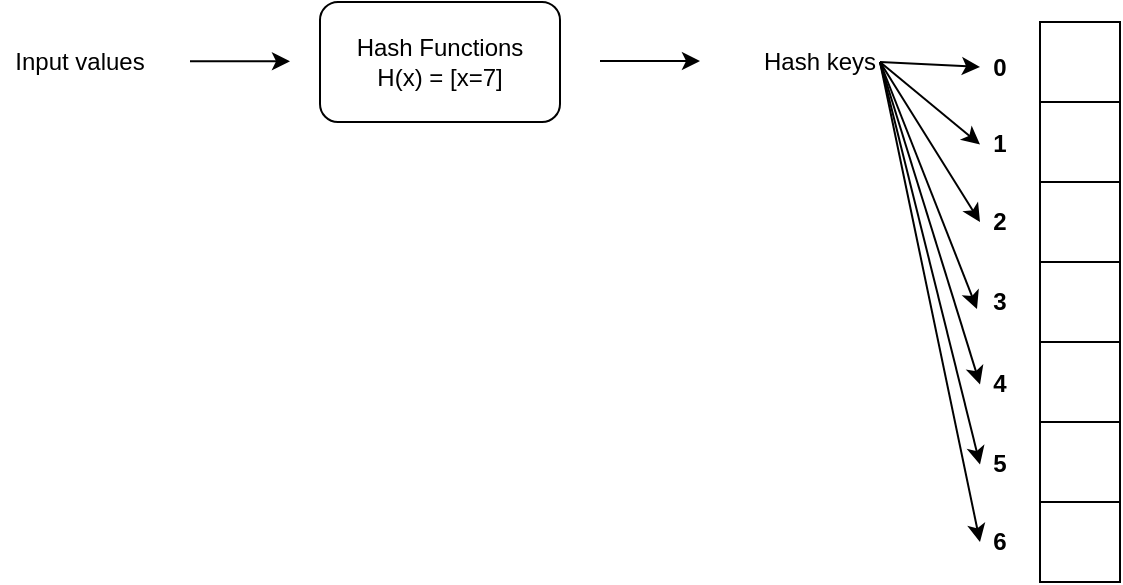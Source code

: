 <mxfile version="25.0.3">
  <diagram name="Page-1" id="DyVwAyVuKVZPGUbfqRk0">
    <mxGraphModel dx="734" dy="320" grid="1" gridSize="10" guides="1" tooltips="1" connect="1" arrows="1" fold="1" page="1" pageScale="1" pageWidth="5000" pageHeight="5000" math="0" shadow="0">
      <root>
        <mxCell id="0" />
        <mxCell id="1" parent="0" />
        <mxCell id="DFw60C3c5GzHeOKdQTCG-1" value="Input values" style="text;html=1;align=center;verticalAlign=middle;whiteSpace=wrap;rounded=0;" vertex="1" parent="1">
          <mxGeometry x="280" y="160" width="80" height="40" as="geometry" />
        </mxCell>
        <mxCell id="DFw60C3c5GzHeOKdQTCG-3" value="" style="endArrow=classic;html=1;rounded=0;" edge="1" parent="1">
          <mxGeometry width="50" height="50" relative="1" as="geometry">
            <mxPoint x="375" y="179.66" as="sourcePoint" />
            <mxPoint x="425" y="179.66" as="targetPoint" />
          </mxGeometry>
        </mxCell>
        <mxCell id="DFw60C3c5GzHeOKdQTCG-5" value="Hash Functions&lt;div&gt;H(x) = [x=7]&lt;/div&gt;" style="rounded=1;whiteSpace=wrap;html=1;" vertex="1" parent="1">
          <mxGeometry x="440" y="150" width="120" height="60" as="geometry" />
        </mxCell>
        <mxCell id="DFw60C3c5GzHeOKdQTCG-6" value="" style="endArrow=classic;html=1;rounded=0;" edge="1" parent="1">
          <mxGeometry width="50" height="50" relative="1" as="geometry">
            <mxPoint x="580" y="179.5" as="sourcePoint" />
            <mxPoint x="630" y="179.5" as="targetPoint" />
          </mxGeometry>
        </mxCell>
        <mxCell id="DFw60C3c5GzHeOKdQTCG-7" value="Hash keys" style="text;html=1;align=center;verticalAlign=middle;whiteSpace=wrap;rounded=0;" vertex="1" parent="1">
          <mxGeometry x="650" y="160" width="80" height="40" as="geometry" />
        </mxCell>
        <mxCell id="DFw60C3c5GzHeOKdQTCG-8" value="" style="whiteSpace=wrap;html=1;aspect=fixed;" vertex="1" parent="1">
          <mxGeometry x="800" y="160" width="40" height="40" as="geometry" />
        </mxCell>
        <mxCell id="DFw60C3c5GzHeOKdQTCG-9" value="" style="whiteSpace=wrap;html=1;aspect=fixed;" vertex="1" parent="1">
          <mxGeometry x="800" y="200" width="40" height="40" as="geometry" />
        </mxCell>
        <mxCell id="DFw60C3c5GzHeOKdQTCG-10" value="" style="whiteSpace=wrap;html=1;aspect=fixed;" vertex="1" parent="1">
          <mxGeometry x="800" y="240" width="40" height="40" as="geometry" />
        </mxCell>
        <mxCell id="DFw60C3c5GzHeOKdQTCG-11" value="" style="whiteSpace=wrap;html=1;aspect=fixed;" vertex="1" parent="1">
          <mxGeometry x="800" y="280" width="40" height="40" as="geometry" />
        </mxCell>
        <mxCell id="DFw60C3c5GzHeOKdQTCG-12" value="" style="whiteSpace=wrap;html=1;aspect=fixed;" vertex="1" parent="1">
          <mxGeometry x="800" y="320" width="40" height="40" as="geometry" />
        </mxCell>
        <mxCell id="DFw60C3c5GzHeOKdQTCG-13" value="" style="whiteSpace=wrap;html=1;aspect=fixed;" vertex="1" parent="1">
          <mxGeometry x="800" y="360" width="40" height="40" as="geometry" />
        </mxCell>
        <mxCell id="DFw60C3c5GzHeOKdQTCG-14" value="" style="whiteSpace=wrap;html=1;aspect=fixed;" vertex="1" parent="1">
          <mxGeometry x="800" y="400" width="40" height="40" as="geometry" />
        </mxCell>
        <mxCell id="DFw60C3c5GzHeOKdQTCG-15" value="&lt;b&gt;0&lt;/b&gt;" style="text;html=1;align=center;verticalAlign=middle;whiteSpace=wrap;rounded=0;" vertex="1" parent="1">
          <mxGeometry x="770" y="165" width="20" height="35" as="geometry" />
        </mxCell>
        <mxCell id="DFw60C3c5GzHeOKdQTCG-16" value="&lt;b&gt;1&lt;/b&gt;" style="text;html=1;align=center;verticalAlign=middle;whiteSpace=wrap;rounded=0;" vertex="1" parent="1">
          <mxGeometry x="770" y="202.5" width="20" height="37.5" as="geometry" />
        </mxCell>
        <mxCell id="DFw60C3c5GzHeOKdQTCG-17" value="&lt;b&gt;2&lt;/b&gt;" style="text;html=1;align=center;verticalAlign=middle;whiteSpace=wrap;rounded=0;" vertex="1" parent="1">
          <mxGeometry x="770" y="241.25" width="20" height="37.5" as="geometry" />
        </mxCell>
        <mxCell id="DFw60C3c5GzHeOKdQTCG-18" value="&lt;b&gt;3&lt;/b&gt;" style="text;html=1;align=center;verticalAlign=middle;whiteSpace=wrap;rounded=0;" vertex="1" parent="1">
          <mxGeometry x="770" y="281.25" width="20" height="37.5" as="geometry" />
        </mxCell>
        <mxCell id="DFw60C3c5GzHeOKdQTCG-19" value="&lt;b&gt;4&lt;/b&gt;" style="text;html=1;align=center;verticalAlign=middle;whiteSpace=wrap;rounded=0;" vertex="1" parent="1">
          <mxGeometry x="770" y="322.5" width="20" height="37.5" as="geometry" />
        </mxCell>
        <mxCell id="DFw60C3c5GzHeOKdQTCG-20" value="&lt;b&gt;5&lt;/b&gt;" style="text;html=1;align=center;verticalAlign=middle;whiteSpace=wrap;rounded=0;" vertex="1" parent="1">
          <mxGeometry x="770" y="362.5" width="20" height="37.5" as="geometry" />
        </mxCell>
        <mxCell id="DFw60C3c5GzHeOKdQTCG-21" value="&lt;b&gt;6&lt;/b&gt;" style="text;html=1;align=center;verticalAlign=middle;whiteSpace=wrap;rounded=0;" vertex="1" parent="1">
          <mxGeometry x="770" y="401.25" width="20" height="37.5" as="geometry" />
        </mxCell>
        <mxCell id="DFw60C3c5GzHeOKdQTCG-22" value="" style="endArrow=classic;html=1;rounded=0;entryX=0;entryY=0.5;entryDx=0;entryDy=0;" edge="1" parent="1" target="DFw60C3c5GzHeOKdQTCG-15">
          <mxGeometry width="50" height="50" relative="1" as="geometry">
            <mxPoint x="720" y="180" as="sourcePoint" />
            <mxPoint x="770" y="130" as="targetPoint" />
          </mxGeometry>
        </mxCell>
        <mxCell id="DFw60C3c5GzHeOKdQTCG-23" value="" style="endArrow=classic;html=1;rounded=0;entryX=0;entryY=0.5;entryDx=0;entryDy=0;" edge="1" parent="1" target="DFw60C3c5GzHeOKdQTCG-16">
          <mxGeometry width="50" height="50" relative="1" as="geometry">
            <mxPoint x="720" y="180" as="sourcePoint" />
            <mxPoint x="760" y="220" as="targetPoint" />
          </mxGeometry>
        </mxCell>
        <mxCell id="DFw60C3c5GzHeOKdQTCG-24" value="" style="endArrow=classic;html=1;rounded=0;entryX=0;entryY=0.5;entryDx=0;entryDy=0;" edge="1" parent="1" target="DFw60C3c5GzHeOKdQTCG-17">
          <mxGeometry width="50" height="50" relative="1" as="geometry">
            <mxPoint x="720" y="180" as="sourcePoint" />
            <mxPoint x="770" y="130" as="targetPoint" />
          </mxGeometry>
        </mxCell>
        <mxCell id="DFw60C3c5GzHeOKdQTCG-25" value="" style="endArrow=classic;html=1;rounded=0;entryX=-0.075;entryY=0.593;entryDx=0;entryDy=0;entryPerimeter=0;" edge="1" parent="1" target="DFw60C3c5GzHeOKdQTCG-18">
          <mxGeometry width="50" height="50" relative="1" as="geometry">
            <mxPoint x="720" y="180" as="sourcePoint" />
            <mxPoint x="770" y="130" as="targetPoint" />
          </mxGeometry>
        </mxCell>
        <mxCell id="DFw60C3c5GzHeOKdQTCG-26" value="" style="endArrow=classic;html=1;rounded=0;entryX=0;entryY=0.5;entryDx=0;entryDy=0;" edge="1" parent="1" target="DFw60C3c5GzHeOKdQTCG-19">
          <mxGeometry width="50" height="50" relative="1" as="geometry">
            <mxPoint x="720" y="180" as="sourcePoint" />
            <mxPoint x="770" y="130" as="targetPoint" />
          </mxGeometry>
        </mxCell>
        <mxCell id="DFw60C3c5GzHeOKdQTCG-27" value="" style="endArrow=classic;html=1;rounded=0;entryX=0;entryY=0.5;entryDx=0;entryDy=0;" edge="1" parent="1" target="DFw60C3c5GzHeOKdQTCG-20">
          <mxGeometry width="50" height="50" relative="1" as="geometry">
            <mxPoint x="720" y="180" as="sourcePoint" />
            <mxPoint x="770" y="130" as="targetPoint" />
          </mxGeometry>
        </mxCell>
        <mxCell id="DFw60C3c5GzHeOKdQTCG-28" value="" style="endArrow=classic;html=1;rounded=0;entryX=0;entryY=0.5;entryDx=0;entryDy=0;" edge="1" parent="1" target="DFw60C3c5GzHeOKdQTCG-21">
          <mxGeometry width="50" height="50" relative="1" as="geometry">
            <mxPoint x="720" y="180" as="sourcePoint" />
            <mxPoint x="770" y="130" as="targetPoint" />
          </mxGeometry>
        </mxCell>
      </root>
    </mxGraphModel>
  </diagram>
</mxfile>

